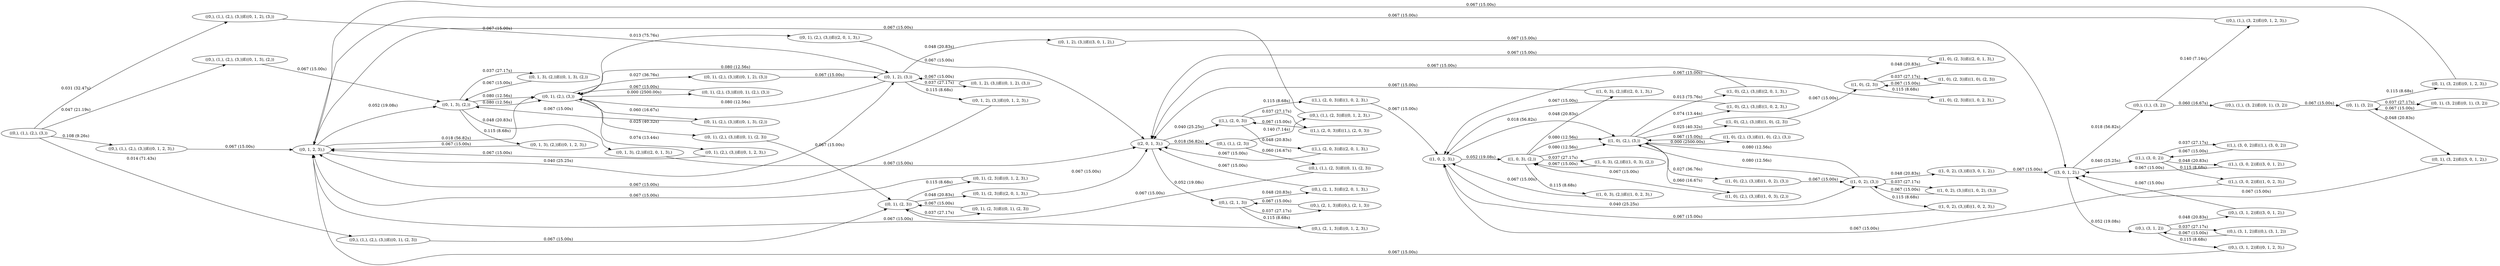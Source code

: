 digraph markov_chain { 
rankdir=LR;
"((0,), (1,), (2,), (3,))" -> "((0,), (1,), (2,), (3,))E((0, 1, 2, 3),)" [ label = "0.108 (9.26s)" ]; 
"((0,), (1,), (2,), (3,))E((0, 1, 2, 3),)" -> "((0, 1, 2, 3),)" [label = "0.067 (15.00s)" ]; 
"((0,), (1,), (2,), (3,))" -> "((0,), (1,), (2,), (3,))E((0, 1, 3), (2,))" [ label = "0.047 (21.19s)" ]; 
"((0,), (1,), (2,), (3,))E((0, 1, 3), (2,))" -> "((0, 1, 3), (2,))" [label = "0.067 (15.00s)" ]; 
"((0,), (1,), (2,), (3,))" -> "((0,), (1,), (2,), (3,))E((0, 1, 2), (3,))" [ label = "0.031 (32.47s)" ]; 
"((0,), (1,), (2,), (3,))E((0, 1, 2), (3,))" -> "((0, 1, 2), (3,))" [label = "0.067 (15.00s)" ]; 
"((0,), (1,), (2,), (3,))" -> "((0,), (1,), (2,), (3,))E((0, 1), (2, 3))" [ label = "0.014 (71.43s)" ]; 
"((0,), (1,), (2,), (3,))E((0, 1), (2, 3))" -> "((0, 1), (2, 3))" [label = "0.067 (15.00s)" ]; 
"((0, 1, 2, 3),)" -> "((0, 1), (2,), (3,))" [ label = "0.018 (56.82s)" ]; 
"((0, 1, 2, 3),)" -> "((0, 1, 2), (3,))" [ label = "0.040 (25.25s)" ]; 
"((0, 1, 2, 3),)" -> "((0, 1, 3), (2,))" [ label = "0.052 (19.08s)" ]; 
"((0, 1), (2, 3))" -> "((0, 1), (2, 3))E((0, 1, 2, 3),)" [ label = "0.115 (8.68s)" ]; 
"((0, 1), (2, 3))E((0, 1, 2, 3),)" -> "((0, 1, 2, 3),)" [label = "0.067 (15.00s)" ]; 
"((0, 1), (2, 3))" -> "((0, 1), (2, 3))E((0, 1), (2, 3))" [ label = "0.037 (27.17s)" ]; 
"((0, 1), (2, 3))E((0, 1), (2, 3))" -> "((0, 1), (2, 3))" [label = "0.067 (15.00s)" ]; 
"((0, 1), (2, 3))" -> "((0, 1), (2, 3))E((2, 0, 1, 3),)" [ label = "0.048 (20.83s)" ]; 
"((0, 1), (2, 3))E((2, 0, 1, 3),)" -> "((2, 0, 1, 3),)" [label = "0.067 (15.00s)" ]; 
"((0, 1, 2), (3,))" -> "((0, 1, 2), (3,))E((0, 1, 2, 3),)" [ label = "0.115 (8.68s)" ]; 
"((0, 1, 2), (3,))E((0, 1, 2, 3),)" -> "((0, 1, 2, 3),)" [label = "0.067 (15.00s)" ]; 
"((0, 1, 2), (3,))" -> "((0, 1, 2), (3,))E((3, 0, 1, 2),)" [ label = "0.048 (20.83s)" ]; 
"((0, 1, 2), (3,))E((3, 0, 1, 2),)" -> "((3, 0, 1, 2),)" [label = "0.067 (15.00s)" ]; 
"((0, 1, 2), (3,))" -> "((0, 1, 2), (3,))E((0, 1, 2), (3,))" [ label = "0.037 (27.17s)" ]; 
"((0, 1, 2), (3,))E((0, 1, 2), (3,))" -> "((0, 1, 2), (3,))" [label = "0.067 (15.00s)" ]; 
"((0, 1, 2), (3,))" -> "((0, 1), (2,), (3,))" [ label = "0.080 (12.56s)" ]; 
"((0, 1, 2), (3,))" -> "((0, 1), (2,), (3,))" [ label = "0.080 (12.56s)" ]; 
"((2, 0, 1, 3),)" -> "((1,), (2, 0, 3))" [ label = "0.040 (25.25s)" ]; 
"((2, 0, 1, 3),)" -> "((0,), (1,), (2, 3))" [ label = "0.018 (56.82s)" ]; 
"((2, 0, 1, 3),)" -> "((0,), (2, 1, 3))" [ label = "0.052 (19.08s)" ]; 
"((0, 1), (2,), (3,))" -> "((0, 1), (2,), (3,))E((0, 1, 2, 3),)" [ label = "0.074 (13.44s)" ]; 
"((0, 1), (2,), (3,))E((0, 1, 2, 3),)" -> "((0, 1, 2, 3),)" [label = "0.067 (15.00s)" ]; 
"((0, 1), (2,), (3,))" -> "((0, 1), (2,), (3,))E((0, 1), (2, 3))" [ label = "0.025 (40.32s)" ]; 
"((0, 1), (2,), (3,))E((0, 1), (2, 3))" -> "((0, 1), (2, 3))" [label = "0.067 (15.00s)" ]; 
"((0, 1), (2,), (3,))" -> "((0, 1), (2,), (3,))E((0, 1, 3), (2,))" [ label = "0.060 (16.67s)" ]; 
"((0, 1), (2,), (3,))E((0, 1, 3), (2,))" -> "((0, 1, 3), (2,))" [label = "0.067 (15.00s)" ]; 
"((0, 1), (2,), (3,))" -> "((0, 1), (2,), (3,))E((2, 0, 1, 3),)" [ label = "0.013 (75.76s)" ]; 
"((0, 1), (2,), (3,))E((2, 0, 1, 3),)" -> "((2, 0, 1, 3),)" [label = "0.067 (15.00s)" ]; 
"((0, 1), (2,), (3,))" -> "((0, 1), (2,), (3,))E((0, 1, 2), (3,))" [ label = "0.027 (36.76s)" ]; 
"((0, 1), (2,), (3,))E((0, 1, 2), (3,))" -> "((0, 1, 2), (3,))" [label = "0.067 (15.00s)" ]; 
"((0, 1), (2,), (3,))" -> "((0, 1), (2,), (3,))E((0, 1), (2,), (3,))" [ label = "0.000 (2500.00s)" ]; 
"((0, 1), (2,), (3,))E((0, 1), (2,), (3,))" -> "((0, 1), (2,), (3,))" [label = "0.067 (15.00s)" ]; 
"((0, 1, 3), (2,))" -> "((0, 1, 3), (2,))E((0, 1, 2, 3),)" [ label = "0.115 (8.68s)" ]; 
"((0, 1, 3), (2,))E((0, 1, 2, 3),)" -> "((0, 1, 2, 3),)" [label = "0.067 (15.00s)" ]; 
"((0, 1, 3), (2,))" -> "((0, 1, 3), (2,))E((0, 1, 3), (2,))" [ label = "0.037 (27.17s)" ]; 
"((0, 1, 3), (2,))E((0, 1, 3), (2,))" -> "((0, 1, 3), (2,))" [label = "0.067 (15.00s)" ]; 
"((0, 1, 3), (2,))" -> "((0, 1, 3), (2,))E((2, 0, 1, 3),)" [ label = "0.048 (20.83s)" ]; 
"((0, 1, 3), (2,))E((2, 0, 1, 3),)" -> "((2, 0, 1, 3),)" [label = "0.067 (15.00s)" ]; 
"((0, 1, 3), (2,))" -> "((0, 1), (2,), (3,))" [ label = "0.080 (12.56s)" ]; 
"((0, 1, 3), (2,))" -> "((0, 1), (2,), (3,))" [ label = "0.080 (12.56s)" ]; 
"((3, 0, 1, 2),)" -> "((1,), (3, 0, 2))" [ label = "0.040 (25.25s)" ]; 
"((3, 0, 1, 2),)" -> "((0,), (1,), (3, 2))" [ label = "0.018 (56.82s)" ]; 
"((3, 0, 1, 2),)" -> "((0,), (3, 1, 2))" [ label = "0.052 (19.08s)" ]; 
"((1,), (2, 0, 3))" -> "((1,), (2, 0, 3))E((1,), (2, 0, 3))" [ label = "0.037 (27.17s)" ]; 
"((1,), (2, 0, 3))E((1,), (2, 0, 3))" -> "((1,), (2, 0, 3))" [label = "0.067 (15.00s)" ]; 
"((1,), (2, 0, 3))" -> "((1,), (2, 0, 3))E((1, 0, 2, 3),)" [ label = "0.115 (8.68s)" ]; 
"((1,), (2, 0, 3))E((1, 0, 2, 3),)" -> "((1, 0, 2, 3),)" [label = "0.067 (15.00s)" ]; 
"((1,), (2, 0, 3))" -> "((1,), (2, 0, 3))E((2, 0, 1, 3),)" [ label = "0.048 (20.83s)" ]; 
"((1,), (2, 0, 3))E((2, 0, 1, 3),)" -> "((2, 0, 1, 3),)" [label = "0.067 (15.00s)" ]; 
"((0,), (2, 1, 3))" -> "((0,), (2, 1, 3))E((0, 1, 2, 3),)" [ label = "0.115 (8.68s)" ]; 
"((0,), (2, 1, 3))E((0, 1, 2, 3),)" -> "((0, 1, 2, 3),)" [label = "0.067 (15.00s)" ]; 
"((0,), (2, 1, 3))" -> "((0,), (2, 1, 3))E((0,), (2, 1, 3))" [ label = "0.037 (27.17s)" ]; 
"((0,), (2, 1, 3))E((0,), (2, 1, 3))" -> "((0,), (2, 1, 3))" [label = "0.067 (15.00s)" ]; 
"((0,), (2, 1, 3))" -> "((0,), (2, 1, 3))E((2, 0, 1, 3),)" [ label = "0.048 (20.83s)" ]; 
"((0,), (2, 1, 3))E((2, 0, 1, 3),)" -> "((2, 0, 1, 3),)" [label = "0.067 (15.00s)" ]; 
"((1,), (3, 0, 2))" -> "((1,), (3, 0, 2))E((1, 0, 2, 3),)" [ label = "0.115 (8.68s)" ]; 
"((1,), (3, 0, 2))E((1, 0, 2, 3),)" -> "((1, 0, 2, 3),)" [label = "0.067 (15.00s)" ]; 
"((1,), (3, 0, 2))" -> "((1,), (3, 0, 2))E((3, 0, 1, 2),)" [ label = "0.048 (20.83s)" ]; 
"((1,), (3, 0, 2))E((3, 0, 1, 2),)" -> "((3, 0, 1, 2),)" [label = "0.067 (15.00s)" ]; 
"((1,), (3, 0, 2))" -> "((1,), (3, 0, 2))E((1,), (3, 0, 2))" [ label = "0.037 (27.17s)" ]; 
"((1,), (3, 0, 2))E((1,), (3, 0, 2))" -> "((1,), (3, 0, 2))" [label = "0.067 (15.00s)" ]; 
"((0,), (3, 1, 2))" -> "((0,), (3, 1, 2))E((0, 1, 2, 3),)" [ label = "0.115 (8.68s)" ]; 
"((0,), (3, 1, 2))E((0, 1, 2, 3),)" -> "((0, 1, 2, 3),)" [label = "0.067 (15.00s)" ]; 
"((0,), (3, 1, 2))" -> "((0,), (3, 1, 2))E((3, 0, 1, 2),)" [ label = "0.048 (20.83s)" ]; 
"((0,), (3, 1, 2))E((3, 0, 1, 2),)" -> "((3, 0, 1, 2),)" [label = "0.067 (15.00s)" ]; 
"((0,), (3, 1, 2))" -> "((0,), (3, 1, 2))E((0,), (3, 1, 2))" [ label = "0.037 (27.17s)" ]; 
"((0,), (3, 1, 2))E((0,), (3, 1, 2))" -> "((0,), (3, 1, 2))" [label = "0.067 (15.00s)" ]; 
"((0,), (1,), (2, 3))" -> "((0,), (1,), (2, 3))E((0, 1), (2, 3))" [ label = "0.060 (16.67s)" ]; 
"((0,), (1,), (2, 3))E((0, 1), (2, 3))" -> "((0, 1), (2, 3))" [label = "0.067 (15.00s)" ]; 
"((0,), (1,), (2, 3))" -> "((0,), (1,), (2, 3))E((0, 1, 2, 3),)" [ label = "0.140 (7.14s)" ]; 
"((0,), (1,), (2, 3))E((0, 1, 2, 3),)" -> "((0, 1, 2, 3),)" [label = "0.067 (15.00s)" ]; 
"((1, 0, 2, 3),)" -> "((1, 0, 3), (2,))" [ label = "0.052 (19.08s)" ]; 
"((1, 0, 2, 3),)" -> "((1, 0), (2,), (3,))" [ label = "0.018 (56.82s)" ]; 
"((1, 0, 2, 3),)" -> "((1, 0, 2), (3,))" [ label = "0.040 (25.25s)" ]; 
"((0,), (1,), (3, 2))" -> "((0,), (1,), (3, 2))E((0, 1, 2, 3),)" [ label = "0.140 (7.14s)" ]; 
"((0,), (1,), (3, 2))E((0, 1, 2, 3),)" -> "((0, 1, 2, 3),)" [label = "0.067 (15.00s)" ]; 
"((0,), (1,), (3, 2))" -> "((0,), (1,), (3, 2))E((0, 1), (3, 2))" [ label = "0.060 (16.67s)" ]; 
"((0,), (1,), (3, 2))E((0, 1), (3, 2))" -> "((0, 1), (3, 2))" [label = "0.067 (15.00s)" ]; 
"((1, 0, 2), (3,))" -> "((1, 0, 2), (3,))E((1, 0, 2, 3),)" [ label = "0.115 (8.68s)" ]; 
"((1, 0, 2), (3,))E((1, 0, 2, 3),)" -> "((1, 0, 2, 3),)" [label = "0.067 (15.00s)" ]; 
"((1, 0, 2), (3,))" -> "((1, 0, 2), (3,))E((3, 0, 1, 2),)" [ label = "0.048 (20.83s)" ]; 
"((1, 0, 2), (3,))E((3, 0, 1, 2),)" -> "((3, 0, 1, 2),)" [label = "0.067 (15.00s)" ]; 
"((1, 0, 2), (3,))" -> "((1, 0, 2), (3,))E((1, 0, 2), (3,))" [ label = "0.037 (27.17s)" ]; 
"((1, 0, 2), (3,))E((1, 0, 2), (3,))" -> "((1, 0, 2), (3,))" [label = "0.067 (15.00s)" ]; 
"((1, 0, 2), (3,))" -> "((1, 0), (2,), (3,))" [ label = "0.080 (12.56s)" ]; 
"((1, 0, 2), (3,))" -> "((1, 0), (2,), (3,))" [ label = "0.080 (12.56s)" ]; 
"((1, 0, 3), (2,))" -> "((1, 0, 3), (2,))E((1, 0, 3), (2,))" [ label = "0.037 (27.17s)" ]; 
"((1, 0, 3), (2,))E((1, 0, 3), (2,))" -> "((1, 0, 3), (2,))" [label = "0.067 (15.00s)" ]; 
"((1, 0, 3), (2,))" -> "((1, 0, 3), (2,))E((1, 0, 2, 3),)" [ label = "0.115 (8.68s)" ]; 
"((1, 0, 3), (2,))E((1, 0, 2, 3),)" -> "((1, 0, 2, 3),)" [label = "0.067 (15.00s)" ]; 
"((1, 0, 3), (2,))" -> "((1, 0, 3), (2,))E((2, 0, 1, 3),)" [ label = "0.048 (20.83s)" ]; 
"((1, 0, 3), (2,))E((2, 0, 1, 3),)" -> "((2, 0, 1, 3),)" [label = "0.067 (15.00s)" ]; 
"((1, 0, 3), (2,))" -> "((1, 0), (2,), (3,))" [ label = "0.080 (12.56s)" ]; 
"((1, 0, 3), (2,))" -> "((1, 0), (2,), (3,))" [ label = "0.080 (12.56s)" ]; 
"((1, 0), (2,), (3,))" -> "((1, 0), (2,), (3,))E((1, 0, 2, 3),)" [ label = "0.074 (13.44s)" ]; 
"((1, 0), (2,), (3,))E((1, 0, 2, 3),)" -> "((1, 0, 2, 3),)" [label = "0.067 (15.00s)" ]; 
"((1, 0), (2,), (3,))" -> "((1, 0), (2,), (3,))E((2, 0, 1, 3),)" [ label = "0.013 (75.76s)" ]; 
"((1, 0), (2,), (3,))E((2, 0, 1, 3),)" -> "((2, 0, 1, 3),)" [label = "0.067 (15.00s)" ]; 
"((1, 0), (2,), (3,))" -> "((1, 0), (2,), (3,))E((1, 0, 2), (3,))" [ label = "0.027 (36.76s)" ]; 
"((1, 0), (2,), (3,))E((1, 0, 2), (3,))" -> "((1, 0, 2), (3,))" [label = "0.067 (15.00s)" ]; 
"((1, 0), (2,), (3,))" -> "((1, 0), (2,), (3,))E((1, 0), (2, 3))" [ label = "0.025 (40.32s)" ]; 
"((1, 0), (2,), (3,))E((1, 0), (2, 3))" -> "((1, 0), (2, 3))" [label = "0.067 (15.00s)" ]; 
"((1, 0), (2,), (3,))" -> "((1, 0), (2,), (3,))E((1, 0, 3), (2,))" [ label = "0.060 (16.67s)" ]; 
"((1, 0), (2,), (3,))E((1, 0, 3), (2,))" -> "((1, 0, 3), (2,))" [label = "0.067 (15.00s)" ]; 
"((1, 0), (2,), (3,))" -> "((1, 0), (2,), (3,))E((1, 0), (2,), (3,))" [ label = "0.000 (2500.00s)" ]; 
"((1, 0), (2,), (3,))E((1, 0), (2,), (3,))" -> "((1, 0), (2,), (3,))" [label = "0.067 (15.00s)" ]; 
"((0, 1), (3, 2))" -> "((0, 1), (3, 2))E((0, 1, 2, 3),)" [ label = "0.115 (8.68s)" ]; 
"((0, 1), (3, 2))E((0, 1, 2, 3),)" -> "((0, 1, 2, 3),)" [label = "0.067 (15.00s)" ]; 
"((0, 1), (3, 2))" -> "((0, 1), (3, 2))E((3, 0, 1, 2),)" [ label = "0.048 (20.83s)" ]; 
"((0, 1), (3, 2))E((3, 0, 1, 2),)" -> "((3, 0, 1, 2),)" [label = "0.067 (15.00s)" ]; 
"((0, 1), (3, 2))" -> "((0, 1), (3, 2))E((0, 1), (3, 2))" [ label = "0.037 (27.17s)" ]; 
"((0, 1), (3, 2))E((0, 1), (3, 2))" -> "((0, 1), (3, 2))" [label = "0.067 (15.00s)" ]; 
"((1, 0), (2, 3))" -> "((1, 0), (2, 3))E((1, 0), (2, 3))" [ label = "0.037 (27.17s)" ]; 
"((1, 0), (2, 3))E((1, 0), (2, 3))" -> "((1, 0), (2, 3))" [label = "0.067 (15.00s)" ]; 
"((1, 0), (2, 3))" -> "((1, 0), (2, 3))E((1, 0, 2, 3),)" [ label = "0.115 (8.68s)" ]; 
"((1, 0), (2, 3))E((1, 0, 2, 3),)" -> "((1, 0, 2, 3),)" [label = "0.067 (15.00s)" ]; 
"((1, 0), (2, 3))" -> "((1, 0), (2, 3))E((2, 0, 1, 3),)" [ label = "0.048 (20.83s)" ]; 
"((1, 0), (2, 3))E((2, 0, 1, 3),)" -> "((2, 0, 1, 3),)" [label = "0.067 (15.00s)" ]; 
}
